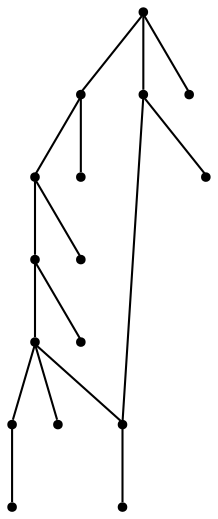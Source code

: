 graph {
  node [shape=point,comment="{\"directed\":false,\"doi\":\"10.1007/978-3-540-77537-9_16\",\"figure\":\"8 (1)\"}"]

  v0 [pos="908.7924662745276,1096.542924464833"]
  v1 [pos="842.0761872047601,1096.542924464833"]
  v2 [pos="1001.7740936634152,1096.4093615098436"]
  v3 [pos="1069.8914562047914,1096.542924464833"]
  v4 [pos="1175.6575825535974,1096.542924464833"]
  v5 [pos="1242.3738616233647,1096.542924464833"]
  v6 [pos="1292.4110709256902,1133.7479668010367"]
  v7 [pos="1731.9212037552234,943.2162138158628"]
  v8 [pos="1291.9773988235827,1096.6762330141937"]
  v9 [pos="1638.98964971498,943.2037479400637"]
  v10 [pos="910.2519103294195,941.0530027562925"]
  v11 [pos="843.5356312596521,941.0530027562925"]
  v12 [pos="1069.8163939010265,941.0530027562925"]
  v13 [pos="1001.1861931024596,941.4279966527768"]
  v14 [pos="1243.8333056782567,941.0530027562925"]
  v15 [pos="1177.1170266084891,941.0530027562925"]

  v0 -- v1 [id="-1",pos="908.7924662745276,1096.542924464833 886.5539773992069,1096.500721974561 864.3152572662597,1096.517187546185 842.0761872047601,1096.542924464833"]
  v0 -- v6 [id="-3",pos="908.7924662745276,1096.542924464833 1292.4110709256902,1133.7479668010367 1292.4110709256902,1133.7479668010367 1292.4110709256902,1133.7479668010367"]
  v1 -- v15 [id="-4",pos="842.0761872047601,1096.542924464833 1177.1170266084891,941.0530027562925 1177.1170266084891,941.0530027562925 1177.1170266084891,941.0530027562925"]
  v0 -- v14 [id="-5",pos="908.7924662745276,1096.542924464833 1243.8333056782567,941.0530027562925 1243.8333056782567,941.0530027562925 1243.8333056782567,941.0530027562925"]
  v2 -- v13 [id="-6",pos="1001.7740936634152,1096.4093615098436 1001.1861931024596,941.4279966527768 1001.1861931024596,941.4279966527768 1001.1861931024596,941.4279966527768"]
  v3 -- v12 [id="-7",pos="1069.8914562047914,1096.542924464833 1069.8163939010265,941.0530027562925 1069.8163939010265,941.0530027562925 1069.8163939010265,941.0530027562925"]
  v4 -- v11 [id="-8",pos="1175.6575825535974,1096.542924464833 843.5356312596521,941.0530027562925 843.5356312596521,941.0530027562925 843.5356312596521,941.0530027562925"]
  v5 -- v8 [id="-9",pos="1242.3738616233647,1096.542924464833 1291.9773988235827,1096.6762330141937 1291.9773988235827,1096.6762330141937 1291.9773988235827,1096.6762330141937"]
  v5 -- v10 [id="-10",pos="1242.3738616233647,1096.542924464833 910.2519103294195,941.0530027562925 910.2519103294195,941.0530027562925 910.2519103294195,941.0530027562925"]
  v8 -- v6 [id="-11",pos="1291.9773988235827,1096.6762330141937 1292.4110709256902,1133.7479668010367 1292.4110709256902,1133.7479668010367 1292.4110709256902,1133.7479668010367"]
  v8 -- v9 [id="-12",pos="1291.9773988235827,1096.6762330141937 1638.98964971498,943.2037479400637 1638.98964971498,943.2037479400637 1638.98964971498,943.2037479400637"]
  v6 -- v7 [id="-13",pos="1292.4110709256902,1133.7479668010367 1731.9212037552234,943.2162138158628 1731.9212037552234,943.2162138158628 1731.9212037552234,943.2162138158628"]
  v5 -- v4 [id="-14",pos="1242.3738616233647,1096.542924464833 1220.1347901262468,1096.547079684257 1197.896068557726,1096.5455604428412 1175.6575825535974,1096.542924464833"]
  v4 -- v3 [id="-15",pos="1175.6575825535974,1096.542924464833 1140.4017784811285,1096.5334021138692 1105.1465630159855,1096.5179452643297 1069.8914562047914,1096.542924464833"]
  v3 -- v2 [id="-16",pos="1069.8914562047914,1096.542924464833 1047.1856650177274,1096.4956964134728 1024.479911339087,1096.4877785643528 1001.7740936634152,1096.4093615098436"]
  v2 -- v0 [id="-17",pos="1001.7740936634152,1096.4093615098436 970.7804533366553,1096.4772107236804 939.7866853660161,1096.4775384413138 908.7924662745276,1096.542924464833"]
}